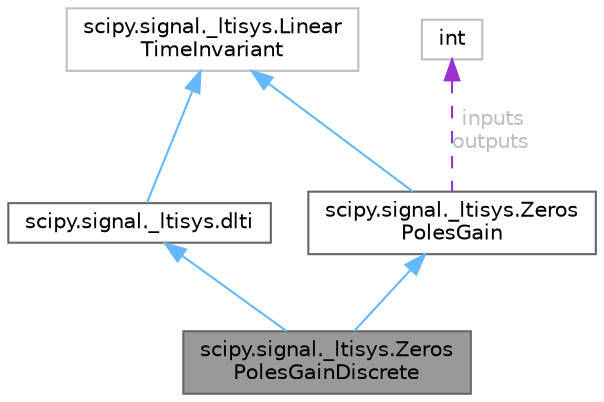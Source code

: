 digraph "scipy.signal._ltisys.ZerosPolesGainDiscrete"
{
 // LATEX_PDF_SIZE
  bgcolor="transparent";
  edge [fontname=Helvetica,fontsize=10,labelfontname=Helvetica,labelfontsize=10];
  node [fontname=Helvetica,fontsize=10,shape=box,height=0.2,width=0.4];
  Node1 [id="Node000001",label="scipy.signal._ltisys.Zeros\lPolesGainDiscrete",height=0.2,width=0.4,color="gray40", fillcolor="grey60", style="filled", fontcolor="black",tooltip=" "];
  Node2 -> Node1 [id="edge6_Node000001_Node000002",dir="back",color="steelblue1",style="solid",tooltip=" "];
  Node2 [id="Node000002",label="scipy.signal._ltisys.Zeros\lPolesGain",height=0.2,width=0.4,color="gray40", fillcolor="white", style="filled",URL="$de/daf/classscipy_1_1signal_1_1__ltisys_1_1ZerosPolesGain.html",tooltip=" "];
  Node3 -> Node2 [id="edge7_Node000002_Node000003",dir="back",color="steelblue1",style="solid",tooltip=" "];
  Node3 [id="Node000003",label="scipy.signal._ltisys.Linear\lTimeInvariant",height=0.2,width=0.4,color="grey75", fillcolor="white", style="filled",URL="$db/d32/classscipy_1_1signal_1_1__ltisys_1_1LinearTimeInvariant.html",tooltip=" "];
  Node4 -> Node2 [id="edge8_Node000002_Node000004",dir="back",color="darkorchid3",style="dashed",tooltip=" ",label=" inputs\noutputs",fontcolor="grey" ];
  Node4 [id="Node000004",label="int",height=0.2,width=0.4,color="grey75", fillcolor="white", style="filled",tooltip=" "];
  Node5 -> Node1 [id="edge9_Node000001_Node000005",dir="back",color="steelblue1",style="solid",tooltip=" "];
  Node5 [id="Node000005",label="scipy.signal._ltisys.dlti",height=0.2,width=0.4,color="gray40", fillcolor="white", style="filled",URL="$dc/dd6/classscipy_1_1signal_1_1__ltisys_1_1dlti.html",tooltip=" "];
  Node3 -> Node5 [id="edge10_Node000005_Node000003",dir="back",color="steelblue1",style="solid",tooltip=" "];
}
